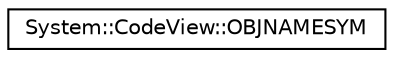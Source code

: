 digraph G
{
  edge [fontname="Helvetica",fontsize="10",labelfontname="Helvetica",labelfontsize="10"];
  node [fontname="Helvetica",fontsize="10",shape=record];
  rankdir="LR";
  Node1 [label="System::CodeView::OBJNAMESYM",height=0.2,width=0.4,color="black", fillcolor="white", style="filled",URL="$struct_system_1_1_code_view_1_1_o_b_j_n_a_m_e_s_y_m.html"];
}
